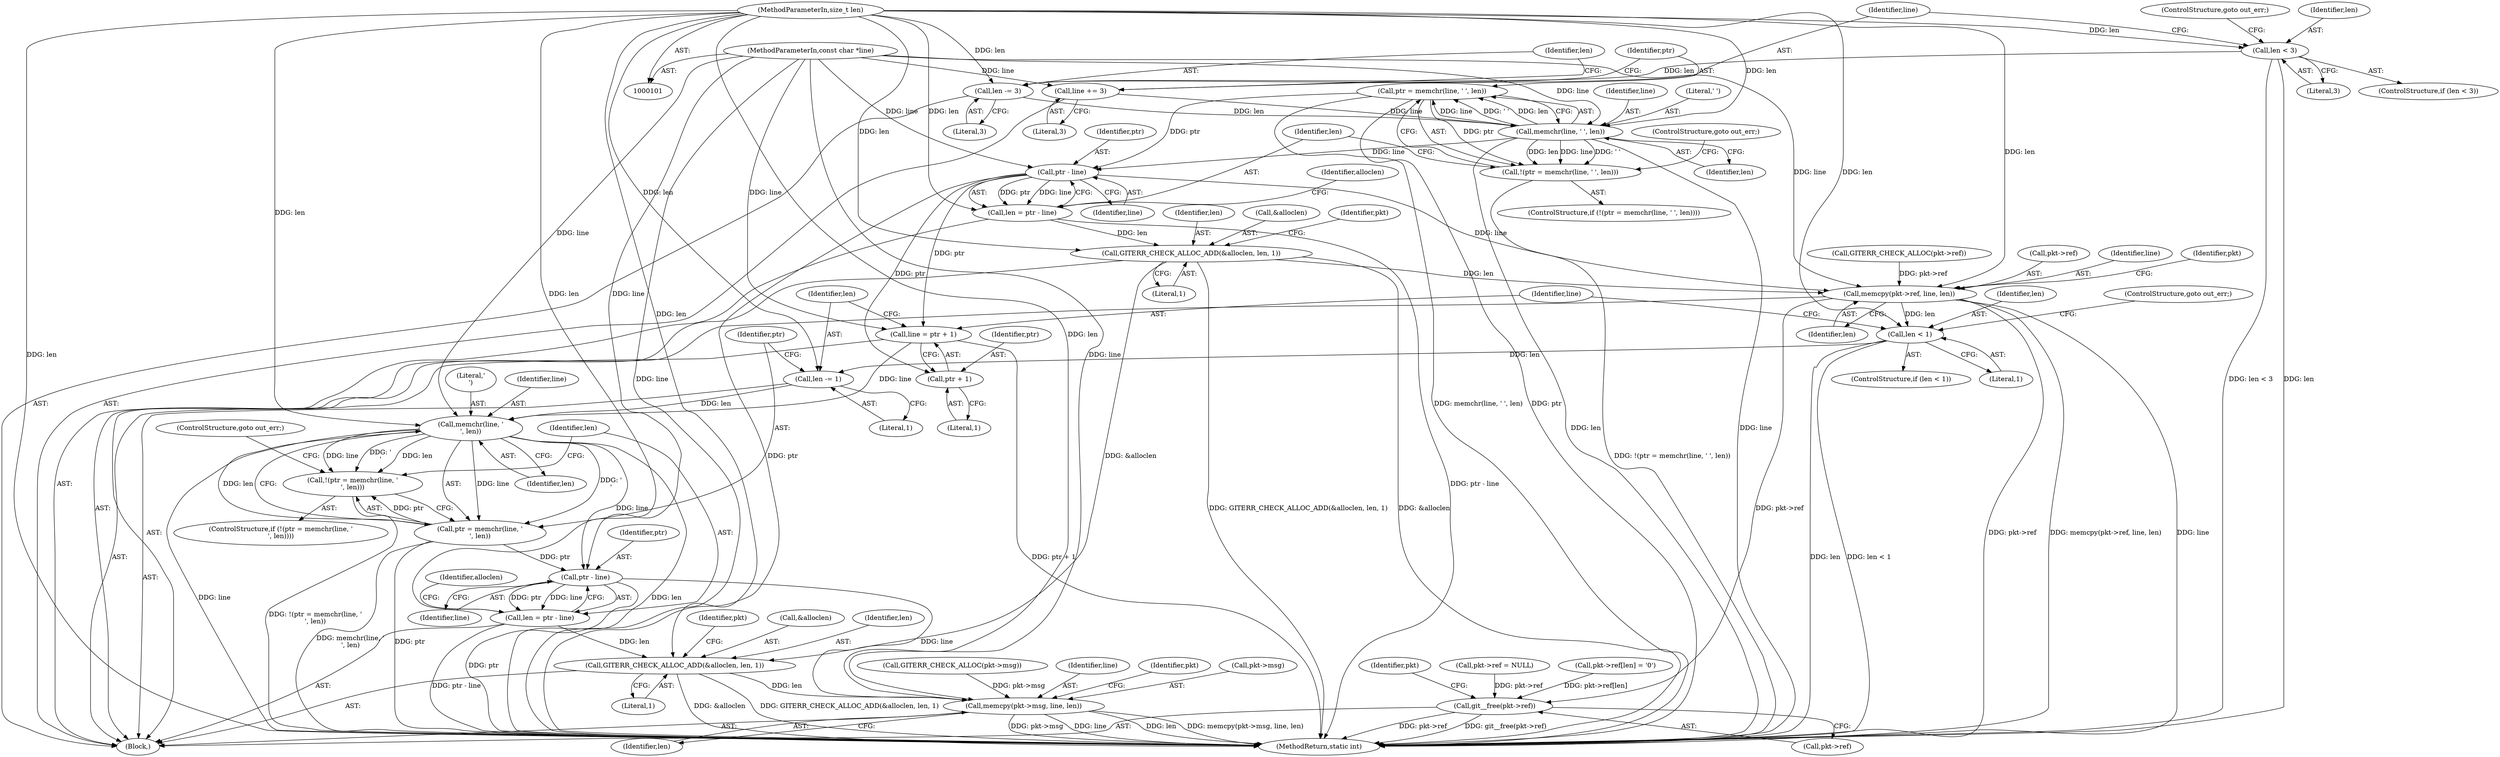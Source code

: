 digraph "0_libgit2_1f9a8510e1d2f20ed7334eeeddb92c4dd8e7c649@API" {
"1000140" [label="(Call,ptr = memchr(line, ' ', len))"];
"1000142" [label="(Call,memchr(line, ' ', len))"];
"1000132" [label="(Call,line += 3)"];
"1000103" [label="(MethodParameterIn,const char *line)"];
"1000135" [label="(Call,len -= 3)"];
"1000128" [label="(Call,len < 3)"];
"1000104" [label="(MethodParameterIn,size_t len)"];
"1000139" [label="(Call,!(ptr = memchr(line, ' ', len)))"];
"1000149" [label="(Call,ptr - line)"];
"1000147" [label="(Call,len = ptr - line)"];
"1000152" [label="(Call,GITERR_CHECK_ALLOC_ADD(&alloclen, len, 1))"];
"1000167" [label="(Call,memcpy(pkt->ref, line, len))"];
"1000181" [label="(Call,len < 1)"];
"1000190" [label="(Call,len -= 1)"];
"1000197" [label="(Call,memchr(line, '\n', len))"];
"1000194" [label="(Call,!(ptr = memchr(line, '\n', len)))"];
"1000195" [label="(Call,ptr = memchr(line, '\n', len))"];
"1000204" [label="(Call,ptr - line)"];
"1000202" [label="(Call,len = ptr - line)"];
"1000207" [label="(Call,GITERR_CHECK_ALLOC_ADD(&alloclen, len, 1))"];
"1000222" [label="(Call,memcpy(pkt->msg, line, len))"];
"1000247" [label="(Call,git__free(pkt->ref))"];
"1000185" [label="(Call,line = ptr + 1)"];
"1000187" [label="(Call,ptr + 1)"];
"1000203" [label="(Identifier,len)"];
"1000248" [label="(Call,pkt->ref)"];
"1000130" [label="(Literal,3)"];
"1000168" [label="(Call,pkt->ref)"];
"1000218" [label="(Call,GITERR_CHECK_ALLOC(pkt->msg))"];
"1000214" [label="(Identifier,pkt)"];
"1000127" [label="(ControlStructure,if (len < 3))"];
"1000189" [label="(Literal,1)"];
"1000192" [label="(Literal,1)"];
"1000135" [label="(Call,len -= 3)"];
"1000194" [label="(Call,!(ptr = memchr(line, '\n', len)))"];
"1000209" [label="(Identifier,alloclen)"];
"1000195" [label="(Call,ptr = memchr(line, '\n', len))"];
"1000103" [label="(MethodParameterIn,const char *line)"];
"1000132" [label="(Call,line += 3)"];
"1000252" [label="(Identifier,pkt)"];
"1000167" [label="(Call,memcpy(pkt->ref, line, len))"];
"1000180" [label="(ControlStructure,if (len < 1))"];
"1000141" [label="(Identifier,ptr)"];
"1000104" [label="(MethodParameterIn,size_t len)"];
"1000134" [label="(Literal,3)"];
"1000191" [label="(Identifier,len)"];
"1000226" [label="(Identifier,line)"];
"1000197" [label="(Call,memchr(line, '\n', len))"];
"1000187" [label="(Call,ptr + 1)"];
"1000146" [label="(ControlStructure,goto out_err;)"];
"1000208" [label="(Call,&alloclen)"];
"1000140" [label="(Call,ptr = memchr(line, ' ', len))"];
"1000148" [label="(Identifier,len)"];
"1000155" [label="(Identifier,len)"];
"1000171" [label="(Identifier,line)"];
"1000172" [label="(Identifier,len)"];
"1000207" [label="(Call,GITERR_CHECK_ALLOC_ADD(&alloclen, len, 1))"];
"1000182" [label="(Identifier,len)"];
"1000183" [label="(Literal,1)"];
"1000200" [label="(Identifier,len)"];
"1000184" [label="(ControlStructure,goto out_err;)"];
"1000256" [label="(MethodReturn,static int)"];
"1000205" [label="(Identifier,ptr)"];
"1000143" [label="(Identifier,line)"];
"1000136" [label="(Identifier,len)"];
"1000131" [label="(ControlStructure,goto out_err;)"];
"1000186" [label="(Identifier,line)"];
"1000156" [label="(Literal,1)"];
"1000154" [label="(Identifier,alloclen)"];
"1000149" [label="(Call,ptr - line)"];
"1000206" [label="(Identifier,line)"];
"1000210" [label="(Identifier,len)"];
"1000142" [label="(Call,memchr(line, ' ', len))"];
"1000137" [label="(Literal,3)"];
"1000181" [label="(Call,len < 1)"];
"1000190" [label="(Call,len -= 1)"];
"1000153" [label="(Call,&alloclen)"];
"1000150" [label="(Identifier,ptr)"];
"1000151" [label="(Identifier,line)"];
"1000227" [label="(Identifier,len)"];
"1000201" [label="(ControlStructure,goto out_err;)"];
"1000196" [label="(Identifier,ptr)"];
"1000199" [label="(Literal,'\n')"];
"1000176" [label="(Identifier,pkt)"];
"1000204" [label="(Call,ptr - line)"];
"1000231" [label="(Identifier,pkt)"];
"1000223" [label="(Call,pkt->msg)"];
"1000185" [label="(Call,line = ptr + 1)"];
"1000147" [label="(Call,len = ptr - line)"];
"1000129" [label="(Identifier,len)"];
"1000193" [label="(ControlStructure,if (!(ptr = memchr(line, '\n', len))))"];
"1000145" [label="(Identifier,len)"];
"1000188" [label="(Identifier,ptr)"];
"1000222" [label="(Call,memcpy(pkt->msg, line, len))"];
"1000117" [label="(Call,pkt->ref = NULL)"];
"1000211" [label="(Literal,1)"];
"1000144" [label="(Literal,' ')"];
"1000202" [label="(Call,len = ptr - line)"];
"1000163" [label="(Call,GITERR_CHECK_ALLOC(pkt->ref))"];
"1000105" [label="(Block,)"];
"1000173" [label="(Call,pkt->ref[len] = '\0')"];
"1000128" [label="(Call,len < 3)"];
"1000139" [label="(Call,!(ptr = memchr(line, ' ', len)))"];
"1000159" [label="(Identifier,pkt)"];
"1000133" [label="(Identifier,line)"];
"1000247" [label="(Call,git__free(pkt->ref))"];
"1000152" [label="(Call,GITERR_CHECK_ALLOC_ADD(&alloclen, len, 1))"];
"1000198" [label="(Identifier,line)"];
"1000138" [label="(ControlStructure,if (!(ptr = memchr(line, ' ', len))))"];
"1000140" -> "1000139"  [label="AST: "];
"1000140" -> "1000142"  [label="CFG: "];
"1000141" -> "1000140"  [label="AST: "];
"1000142" -> "1000140"  [label="AST: "];
"1000139" -> "1000140"  [label="CFG: "];
"1000140" -> "1000256"  [label="DDG: memchr(line, ' ', len)"];
"1000140" -> "1000256"  [label="DDG: ptr"];
"1000140" -> "1000139"  [label="DDG: ptr"];
"1000142" -> "1000140"  [label="DDG: line"];
"1000142" -> "1000140"  [label="DDG: ' '"];
"1000142" -> "1000140"  [label="DDG: len"];
"1000140" -> "1000149"  [label="DDG: ptr"];
"1000142" -> "1000145"  [label="CFG: "];
"1000143" -> "1000142"  [label="AST: "];
"1000144" -> "1000142"  [label="AST: "];
"1000145" -> "1000142"  [label="AST: "];
"1000142" -> "1000256"  [label="DDG: line"];
"1000142" -> "1000256"  [label="DDG: len"];
"1000142" -> "1000139"  [label="DDG: line"];
"1000142" -> "1000139"  [label="DDG: ' '"];
"1000142" -> "1000139"  [label="DDG: len"];
"1000132" -> "1000142"  [label="DDG: line"];
"1000103" -> "1000142"  [label="DDG: line"];
"1000135" -> "1000142"  [label="DDG: len"];
"1000104" -> "1000142"  [label="DDG: len"];
"1000142" -> "1000149"  [label="DDG: line"];
"1000132" -> "1000105"  [label="AST: "];
"1000132" -> "1000134"  [label="CFG: "];
"1000133" -> "1000132"  [label="AST: "];
"1000134" -> "1000132"  [label="AST: "];
"1000136" -> "1000132"  [label="CFG: "];
"1000103" -> "1000132"  [label="DDG: line"];
"1000103" -> "1000101"  [label="AST: "];
"1000103" -> "1000256"  [label="DDG: line"];
"1000103" -> "1000149"  [label="DDG: line"];
"1000103" -> "1000167"  [label="DDG: line"];
"1000103" -> "1000185"  [label="DDG: line"];
"1000103" -> "1000197"  [label="DDG: line"];
"1000103" -> "1000204"  [label="DDG: line"];
"1000103" -> "1000222"  [label="DDG: line"];
"1000135" -> "1000105"  [label="AST: "];
"1000135" -> "1000137"  [label="CFG: "];
"1000136" -> "1000135"  [label="AST: "];
"1000137" -> "1000135"  [label="AST: "];
"1000141" -> "1000135"  [label="CFG: "];
"1000128" -> "1000135"  [label="DDG: len"];
"1000104" -> "1000135"  [label="DDG: len"];
"1000128" -> "1000127"  [label="AST: "];
"1000128" -> "1000130"  [label="CFG: "];
"1000129" -> "1000128"  [label="AST: "];
"1000130" -> "1000128"  [label="AST: "];
"1000131" -> "1000128"  [label="CFG: "];
"1000133" -> "1000128"  [label="CFG: "];
"1000128" -> "1000256"  [label="DDG: len < 3"];
"1000128" -> "1000256"  [label="DDG: len"];
"1000104" -> "1000128"  [label="DDG: len"];
"1000104" -> "1000101"  [label="AST: "];
"1000104" -> "1000256"  [label="DDG: len"];
"1000104" -> "1000147"  [label="DDG: len"];
"1000104" -> "1000152"  [label="DDG: len"];
"1000104" -> "1000167"  [label="DDG: len"];
"1000104" -> "1000181"  [label="DDG: len"];
"1000104" -> "1000190"  [label="DDG: len"];
"1000104" -> "1000197"  [label="DDG: len"];
"1000104" -> "1000202"  [label="DDG: len"];
"1000104" -> "1000207"  [label="DDG: len"];
"1000104" -> "1000222"  [label="DDG: len"];
"1000139" -> "1000138"  [label="AST: "];
"1000146" -> "1000139"  [label="CFG: "];
"1000148" -> "1000139"  [label="CFG: "];
"1000139" -> "1000256"  [label="DDG: !(ptr = memchr(line, ' ', len))"];
"1000149" -> "1000147"  [label="AST: "];
"1000149" -> "1000151"  [label="CFG: "];
"1000150" -> "1000149"  [label="AST: "];
"1000151" -> "1000149"  [label="AST: "];
"1000147" -> "1000149"  [label="CFG: "];
"1000149" -> "1000256"  [label="DDG: ptr"];
"1000149" -> "1000147"  [label="DDG: ptr"];
"1000149" -> "1000147"  [label="DDG: line"];
"1000149" -> "1000167"  [label="DDG: line"];
"1000149" -> "1000185"  [label="DDG: ptr"];
"1000149" -> "1000187"  [label="DDG: ptr"];
"1000147" -> "1000105"  [label="AST: "];
"1000148" -> "1000147"  [label="AST: "];
"1000154" -> "1000147"  [label="CFG: "];
"1000147" -> "1000256"  [label="DDG: ptr - line"];
"1000147" -> "1000152"  [label="DDG: len"];
"1000152" -> "1000105"  [label="AST: "];
"1000152" -> "1000156"  [label="CFG: "];
"1000153" -> "1000152"  [label="AST: "];
"1000155" -> "1000152"  [label="AST: "];
"1000156" -> "1000152"  [label="AST: "];
"1000159" -> "1000152"  [label="CFG: "];
"1000152" -> "1000256"  [label="DDG: GITERR_CHECK_ALLOC_ADD(&alloclen, len, 1)"];
"1000152" -> "1000256"  [label="DDG: &alloclen"];
"1000152" -> "1000167"  [label="DDG: len"];
"1000152" -> "1000207"  [label="DDG: &alloclen"];
"1000167" -> "1000105"  [label="AST: "];
"1000167" -> "1000172"  [label="CFG: "];
"1000168" -> "1000167"  [label="AST: "];
"1000171" -> "1000167"  [label="AST: "];
"1000172" -> "1000167"  [label="AST: "];
"1000176" -> "1000167"  [label="CFG: "];
"1000167" -> "1000256"  [label="DDG: pkt->ref"];
"1000167" -> "1000256"  [label="DDG: memcpy(pkt->ref, line, len)"];
"1000167" -> "1000256"  [label="DDG: line"];
"1000163" -> "1000167"  [label="DDG: pkt->ref"];
"1000167" -> "1000181"  [label="DDG: len"];
"1000167" -> "1000247"  [label="DDG: pkt->ref"];
"1000181" -> "1000180"  [label="AST: "];
"1000181" -> "1000183"  [label="CFG: "];
"1000182" -> "1000181"  [label="AST: "];
"1000183" -> "1000181"  [label="AST: "];
"1000184" -> "1000181"  [label="CFG: "];
"1000186" -> "1000181"  [label="CFG: "];
"1000181" -> "1000256"  [label="DDG: len < 1"];
"1000181" -> "1000256"  [label="DDG: len"];
"1000181" -> "1000190"  [label="DDG: len"];
"1000190" -> "1000105"  [label="AST: "];
"1000190" -> "1000192"  [label="CFG: "];
"1000191" -> "1000190"  [label="AST: "];
"1000192" -> "1000190"  [label="AST: "];
"1000196" -> "1000190"  [label="CFG: "];
"1000190" -> "1000197"  [label="DDG: len"];
"1000197" -> "1000195"  [label="AST: "];
"1000197" -> "1000200"  [label="CFG: "];
"1000198" -> "1000197"  [label="AST: "];
"1000199" -> "1000197"  [label="AST: "];
"1000200" -> "1000197"  [label="AST: "];
"1000195" -> "1000197"  [label="CFG: "];
"1000197" -> "1000256"  [label="DDG: len"];
"1000197" -> "1000256"  [label="DDG: line"];
"1000197" -> "1000194"  [label="DDG: line"];
"1000197" -> "1000194"  [label="DDG: '\n'"];
"1000197" -> "1000194"  [label="DDG: len"];
"1000197" -> "1000195"  [label="DDG: line"];
"1000197" -> "1000195"  [label="DDG: '\n'"];
"1000197" -> "1000195"  [label="DDG: len"];
"1000185" -> "1000197"  [label="DDG: line"];
"1000197" -> "1000204"  [label="DDG: line"];
"1000194" -> "1000193"  [label="AST: "];
"1000194" -> "1000195"  [label="CFG: "];
"1000195" -> "1000194"  [label="AST: "];
"1000201" -> "1000194"  [label="CFG: "];
"1000203" -> "1000194"  [label="CFG: "];
"1000194" -> "1000256"  [label="DDG: !(ptr = memchr(line, '\n', len))"];
"1000195" -> "1000194"  [label="DDG: ptr"];
"1000196" -> "1000195"  [label="AST: "];
"1000195" -> "1000256"  [label="DDG: memchr(line, '\n', len)"];
"1000195" -> "1000256"  [label="DDG: ptr"];
"1000195" -> "1000204"  [label="DDG: ptr"];
"1000204" -> "1000202"  [label="AST: "];
"1000204" -> "1000206"  [label="CFG: "];
"1000205" -> "1000204"  [label="AST: "];
"1000206" -> "1000204"  [label="AST: "];
"1000202" -> "1000204"  [label="CFG: "];
"1000204" -> "1000256"  [label="DDG: ptr"];
"1000204" -> "1000202"  [label="DDG: ptr"];
"1000204" -> "1000202"  [label="DDG: line"];
"1000204" -> "1000222"  [label="DDG: line"];
"1000202" -> "1000105"  [label="AST: "];
"1000203" -> "1000202"  [label="AST: "];
"1000209" -> "1000202"  [label="CFG: "];
"1000202" -> "1000256"  [label="DDG: ptr - line"];
"1000202" -> "1000207"  [label="DDG: len"];
"1000207" -> "1000105"  [label="AST: "];
"1000207" -> "1000211"  [label="CFG: "];
"1000208" -> "1000207"  [label="AST: "];
"1000210" -> "1000207"  [label="AST: "];
"1000211" -> "1000207"  [label="AST: "];
"1000214" -> "1000207"  [label="CFG: "];
"1000207" -> "1000256"  [label="DDG: &alloclen"];
"1000207" -> "1000256"  [label="DDG: GITERR_CHECK_ALLOC_ADD(&alloclen, len, 1)"];
"1000207" -> "1000222"  [label="DDG: len"];
"1000222" -> "1000105"  [label="AST: "];
"1000222" -> "1000227"  [label="CFG: "];
"1000223" -> "1000222"  [label="AST: "];
"1000226" -> "1000222"  [label="AST: "];
"1000227" -> "1000222"  [label="AST: "];
"1000231" -> "1000222"  [label="CFG: "];
"1000222" -> "1000256"  [label="DDG: pkt->msg"];
"1000222" -> "1000256"  [label="DDG: line"];
"1000222" -> "1000256"  [label="DDG: len"];
"1000222" -> "1000256"  [label="DDG: memcpy(pkt->msg, line, len)"];
"1000218" -> "1000222"  [label="DDG: pkt->msg"];
"1000247" -> "1000105"  [label="AST: "];
"1000247" -> "1000248"  [label="CFG: "];
"1000248" -> "1000247"  [label="AST: "];
"1000252" -> "1000247"  [label="CFG: "];
"1000247" -> "1000256"  [label="DDG: pkt->ref"];
"1000247" -> "1000256"  [label="DDG: git__free(pkt->ref)"];
"1000117" -> "1000247"  [label="DDG: pkt->ref"];
"1000173" -> "1000247"  [label="DDG: pkt->ref[len]"];
"1000185" -> "1000105"  [label="AST: "];
"1000185" -> "1000187"  [label="CFG: "];
"1000186" -> "1000185"  [label="AST: "];
"1000187" -> "1000185"  [label="AST: "];
"1000191" -> "1000185"  [label="CFG: "];
"1000185" -> "1000256"  [label="DDG: ptr + 1"];
"1000187" -> "1000189"  [label="CFG: "];
"1000188" -> "1000187"  [label="AST: "];
"1000189" -> "1000187"  [label="AST: "];
}
